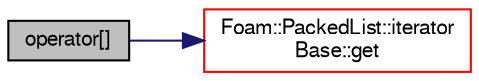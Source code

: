 digraph "operator[]"
{
  bgcolor="transparent";
  edge [fontname="FreeSans",fontsize="10",labelfontname="FreeSans",labelfontsize="10"];
  node [fontname="FreeSans",fontsize="10",shape=record];
  rankdir="LR";
  Node1 [label="operator[]",height=0.2,width=0.4,color="black", fillcolor="grey75", style="filled" fontcolor="black"];
  Node1 -> Node2 [color="midnightblue",fontsize="10",style="solid",fontname="FreeSans"];
  Node2 [label="Foam::PackedList::iterator\lBase::get",height=0.2,width=0.4,color="red",URL="$a01175.html#a801afa72d8cfcc9fbd91dcf4c60ae72f",tooltip="Get value as unsigned, no range-checking. "];
}
